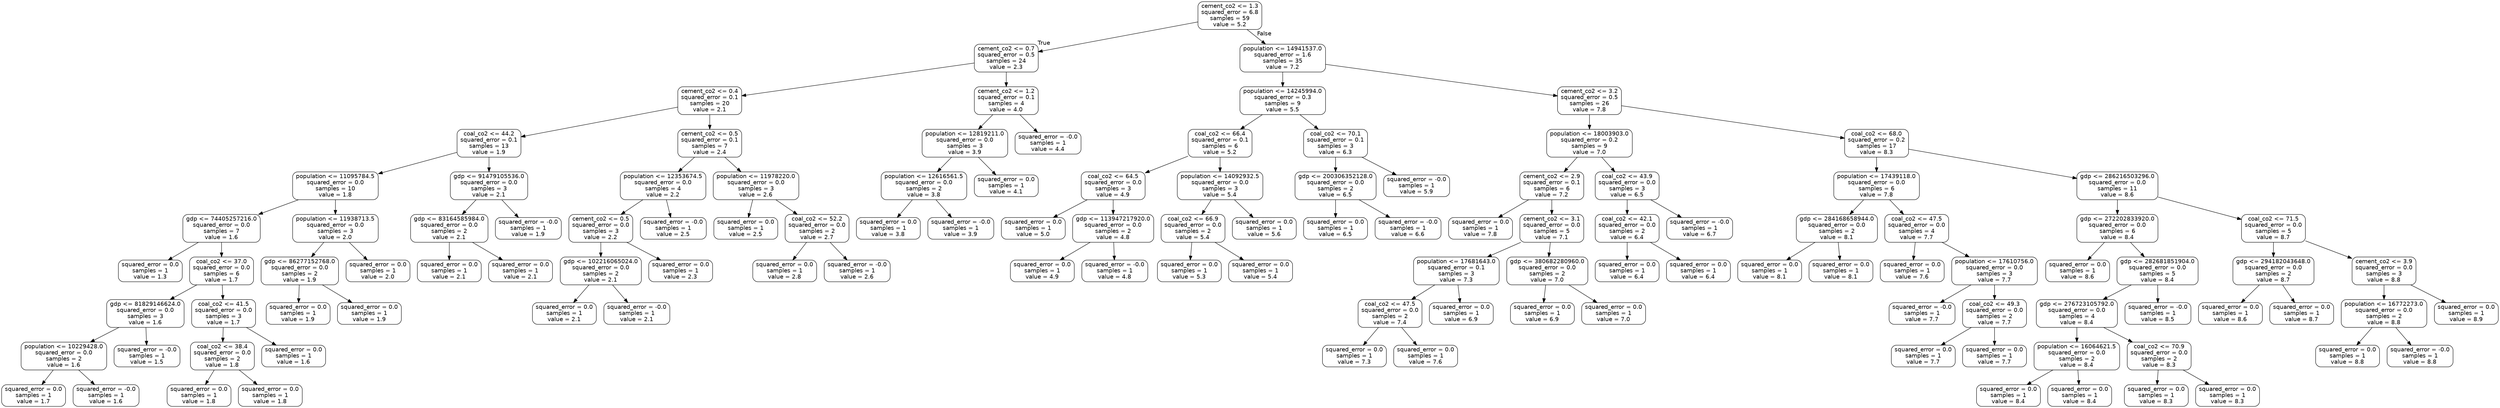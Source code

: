 digraph Tree {
node [shape=box, style="rounded", color="black", fontname="helvetica"] ;
edge [fontname="helvetica"] ;
0 [label="cement_co2 <= 1.3\nsquared_error = 6.8\nsamples = 59\nvalue = 5.2"] ;
1 [label="cement_co2 <= 0.7\nsquared_error = 0.5\nsamples = 24\nvalue = 2.3"] ;
0 -> 1 [labeldistance=2.5, labelangle=45, headlabel="True"] ;
2 [label="cement_co2 <= 0.4\nsquared_error = 0.1\nsamples = 20\nvalue = 2.1"] ;
1 -> 2 ;
3 [label="coal_co2 <= 44.2\nsquared_error = 0.1\nsamples = 13\nvalue = 1.9"] ;
2 -> 3 ;
4 [label="population <= 11095784.5\nsquared_error = 0.0\nsamples = 10\nvalue = 1.8"] ;
3 -> 4 ;
5 [label="gdp <= 74405257216.0\nsquared_error = 0.0\nsamples = 7\nvalue = 1.6"] ;
4 -> 5 ;
6 [label="squared_error = 0.0\nsamples = 1\nvalue = 1.3"] ;
5 -> 6 ;
7 [label="coal_co2 <= 37.0\nsquared_error = 0.0\nsamples = 6\nvalue = 1.7"] ;
5 -> 7 ;
8 [label="gdp <= 81829146624.0\nsquared_error = 0.0\nsamples = 3\nvalue = 1.6"] ;
7 -> 8 ;
9 [label="population <= 10229428.0\nsquared_error = 0.0\nsamples = 2\nvalue = 1.6"] ;
8 -> 9 ;
10 [label="squared_error = 0.0\nsamples = 1\nvalue = 1.7"] ;
9 -> 10 ;
11 [label="squared_error = -0.0\nsamples = 1\nvalue = 1.6"] ;
9 -> 11 ;
12 [label="squared_error = -0.0\nsamples = 1\nvalue = 1.5"] ;
8 -> 12 ;
13 [label="coal_co2 <= 41.5\nsquared_error = 0.0\nsamples = 3\nvalue = 1.7"] ;
7 -> 13 ;
14 [label="coal_co2 <= 38.4\nsquared_error = 0.0\nsamples = 2\nvalue = 1.8"] ;
13 -> 14 ;
15 [label="squared_error = 0.0\nsamples = 1\nvalue = 1.8"] ;
14 -> 15 ;
16 [label="squared_error = 0.0\nsamples = 1\nvalue = 1.8"] ;
14 -> 16 ;
17 [label="squared_error = 0.0\nsamples = 1\nvalue = 1.6"] ;
13 -> 17 ;
18 [label="population <= 11938713.5\nsquared_error = 0.0\nsamples = 3\nvalue = 2.0"] ;
4 -> 18 ;
19 [label="gdp <= 86277152768.0\nsquared_error = 0.0\nsamples = 2\nvalue = 1.9"] ;
18 -> 19 ;
20 [label="squared_error = 0.0\nsamples = 1\nvalue = 1.9"] ;
19 -> 20 ;
21 [label="squared_error = 0.0\nsamples = 1\nvalue = 1.9"] ;
19 -> 21 ;
22 [label="squared_error = 0.0\nsamples = 1\nvalue = 2.0"] ;
18 -> 22 ;
23 [label="gdp <= 91479105536.0\nsquared_error = 0.0\nsamples = 3\nvalue = 2.1"] ;
3 -> 23 ;
24 [label="gdp <= 83164585984.0\nsquared_error = 0.0\nsamples = 2\nvalue = 2.1"] ;
23 -> 24 ;
25 [label="squared_error = 0.0\nsamples = 1\nvalue = 2.1"] ;
24 -> 25 ;
26 [label="squared_error = 0.0\nsamples = 1\nvalue = 2.1"] ;
24 -> 26 ;
27 [label="squared_error = -0.0\nsamples = 1\nvalue = 1.9"] ;
23 -> 27 ;
28 [label="cement_co2 <= 0.5\nsquared_error = 0.1\nsamples = 7\nvalue = 2.4"] ;
2 -> 28 ;
29 [label="population <= 12353674.5\nsquared_error = 0.0\nsamples = 4\nvalue = 2.2"] ;
28 -> 29 ;
30 [label="cement_co2 <= 0.5\nsquared_error = 0.0\nsamples = 3\nvalue = 2.2"] ;
29 -> 30 ;
31 [label="gdp <= 102216065024.0\nsquared_error = 0.0\nsamples = 2\nvalue = 2.1"] ;
30 -> 31 ;
32 [label="squared_error = 0.0\nsamples = 1\nvalue = 2.1"] ;
31 -> 32 ;
33 [label="squared_error = -0.0\nsamples = 1\nvalue = 2.1"] ;
31 -> 33 ;
34 [label="squared_error = 0.0\nsamples = 1\nvalue = 2.3"] ;
30 -> 34 ;
35 [label="squared_error = -0.0\nsamples = 1\nvalue = 2.5"] ;
29 -> 35 ;
36 [label="population <= 11978220.0\nsquared_error = 0.0\nsamples = 3\nvalue = 2.6"] ;
28 -> 36 ;
37 [label="squared_error = 0.0\nsamples = 1\nvalue = 2.5"] ;
36 -> 37 ;
38 [label="coal_co2 <= 52.2\nsquared_error = 0.0\nsamples = 2\nvalue = 2.7"] ;
36 -> 38 ;
39 [label="squared_error = 0.0\nsamples = 1\nvalue = 2.8"] ;
38 -> 39 ;
40 [label="squared_error = -0.0\nsamples = 1\nvalue = 2.6"] ;
38 -> 40 ;
41 [label="cement_co2 <= 1.2\nsquared_error = 0.1\nsamples = 4\nvalue = 4.0"] ;
1 -> 41 ;
42 [label="population <= 12819211.0\nsquared_error = 0.0\nsamples = 3\nvalue = 3.9"] ;
41 -> 42 ;
43 [label="population <= 12616561.5\nsquared_error = 0.0\nsamples = 2\nvalue = 3.8"] ;
42 -> 43 ;
44 [label="squared_error = 0.0\nsamples = 1\nvalue = 3.8"] ;
43 -> 44 ;
45 [label="squared_error = -0.0\nsamples = 1\nvalue = 3.9"] ;
43 -> 45 ;
46 [label="squared_error = 0.0\nsamples = 1\nvalue = 4.1"] ;
42 -> 46 ;
47 [label="squared_error = -0.0\nsamples = 1\nvalue = 4.4"] ;
41 -> 47 ;
48 [label="population <= 14941537.0\nsquared_error = 1.6\nsamples = 35\nvalue = 7.2"] ;
0 -> 48 [labeldistance=2.5, labelangle=-45, headlabel="False"] ;
49 [label="population <= 14245994.0\nsquared_error = 0.3\nsamples = 9\nvalue = 5.5"] ;
48 -> 49 ;
50 [label="coal_co2 <= 66.4\nsquared_error = 0.1\nsamples = 6\nvalue = 5.2"] ;
49 -> 50 ;
51 [label="coal_co2 <= 64.5\nsquared_error = 0.0\nsamples = 3\nvalue = 4.9"] ;
50 -> 51 ;
52 [label="squared_error = 0.0\nsamples = 1\nvalue = 5.0"] ;
51 -> 52 ;
53 [label="gdp <= 113947217920.0\nsquared_error = 0.0\nsamples = 2\nvalue = 4.8"] ;
51 -> 53 ;
54 [label="squared_error = 0.0\nsamples = 1\nvalue = 4.9"] ;
53 -> 54 ;
55 [label="squared_error = -0.0\nsamples = 1\nvalue = 4.8"] ;
53 -> 55 ;
56 [label="population <= 14092932.5\nsquared_error = 0.0\nsamples = 3\nvalue = 5.4"] ;
50 -> 56 ;
57 [label="coal_co2 <= 66.9\nsquared_error = 0.0\nsamples = 2\nvalue = 5.4"] ;
56 -> 57 ;
58 [label="squared_error = 0.0\nsamples = 1\nvalue = 5.3"] ;
57 -> 58 ;
59 [label="squared_error = 0.0\nsamples = 1\nvalue = 5.4"] ;
57 -> 59 ;
60 [label="squared_error = 0.0\nsamples = 1\nvalue = 5.6"] ;
56 -> 60 ;
61 [label="coal_co2 <= 70.1\nsquared_error = 0.1\nsamples = 3\nvalue = 6.3"] ;
49 -> 61 ;
62 [label="gdp <= 200306352128.0\nsquared_error = 0.0\nsamples = 2\nvalue = 6.5"] ;
61 -> 62 ;
63 [label="squared_error = 0.0\nsamples = 1\nvalue = 6.5"] ;
62 -> 63 ;
64 [label="squared_error = -0.0\nsamples = 1\nvalue = 6.6"] ;
62 -> 64 ;
65 [label="squared_error = -0.0\nsamples = 1\nvalue = 5.9"] ;
61 -> 65 ;
66 [label="cement_co2 <= 3.2\nsquared_error = 0.5\nsamples = 26\nvalue = 7.8"] ;
48 -> 66 ;
67 [label="population <= 18003903.0\nsquared_error = 0.2\nsamples = 9\nvalue = 7.0"] ;
66 -> 67 ;
68 [label="cement_co2 <= 2.9\nsquared_error = 0.1\nsamples = 6\nvalue = 7.2"] ;
67 -> 68 ;
69 [label="squared_error = 0.0\nsamples = 1\nvalue = 7.8"] ;
68 -> 69 ;
70 [label="cement_co2 <= 3.1\nsquared_error = 0.0\nsamples = 5\nvalue = 7.1"] ;
68 -> 70 ;
71 [label="population <= 17681643.0\nsquared_error = 0.1\nsamples = 3\nvalue = 7.3"] ;
70 -> 71 ;
72 [label="coal_co2 <= 47.5\nsquared_error = 0.0\nsamples = 2\nvalue = 7.4"] ;
71 -> 72 ;
73 [label="squared_error = 0.0\nsamples = 1\nvalue = 7.3"] ;
72 -> 73 ;
74 [label="squared_error = 0.0\nsamples = 1\nvalue = 7.6"] ;
72 -> 74 ;
75 [label="squared_error = 0.0\nsamples = 1\nvalue = 6.9"] ;
71 -> 75 ;
76 [label="gdp <= 380682280960.0\nsquared_error = 0.0\nsamples = 2\nvalue = 7.0"] ;
70 -> 76 ;
77 [label="squared_error = 0.0\nsamples = 1\nvalue = 6.9"] ;
76 -> 77 ;
78 [label="squared_error = 0.0\nsamples = 1\nvalue = 7.0"] ;
76 -> 78 ;
79 [label="coal_co2 <= 43.9\nsquared_error = 0.0\nsamples = 3\nvalue = 6.5"] ;
67 -> 79 ;
80 [label="coal_co2 <= 42.1\nsquared_error = 0.0\nsamples = 2\nvalue = 6.4"] ;
79 -> 80 ;
81 [label="squared_error = 0.0\nsamples = 1\nvalue = 6.4"] ;
80 -> 81 ;
82 [label="squared_error = 0.0\nsamples = 1\nvalue = 6.4"] ;
80 -> 82 ;
83 [label="squared_error = -0.0\nsamples = 1\nvalue = 6.7"] ;
79 -> 83 ;
84 [label="coal_co2 <= 68.0\nsquared_error = 0.2\nsamples = 17\nvalue = 8.3"] ;
66 -> 84 ;
85 [label="population <= 17439118.0\nsquared_error = 0.0\nsamples = 6\nvalue = 7.8"] ;
84 -> 85 ;
86 [label="gdp <= 284168658944.0\nsquared_error = 0.0\nsamples = 2\nvalue = 8.1"] ;
85 -> 86 ;
87 [label="squared_error = 0.0\nsamples = 1\nvalue = 8.1"] ;
86 -> 87 ;
88 [label="squared_error = 0.0\nsamples = 1\nvalue = 8.1"] ;
86 -> 88 ;
89 [label="coal_co2 <= 47.5\nsquared_error = 0.0\nsamples = 4\nvalue = 7.7"] ;
85 -> 89 ;
90 [label="squared_error = 0.0\nsamples = 1\nvalue = 7.6"] ;
89 -> 90 ;
91 [label="population <= 17610756.0\nsquared_error = 0.0\nsamples = 3\nvalue = 7.7"] ;
89 -> 91 ;
92 [label="squared_error = -0.0\nsamples = 1\nvalue = 7.7"] ;
91 -> 92 ;
93 [label="coal_co2 <= 49.3\nsquared_error = 0.0\nsamples = 2\nvalue = 7.7"] ;
91 -> 93 ;
94 [label="squared_error = 0.0\nsamples = 1\nvalue = 7.7"] ;
93 -> 94 ;
95 [label="squared_error = 0.0\nsamples = 1\nvalue = 7.7"] ;
93 -> 95 ;
96 [label="gdp <= 286216503296.0\nsquared_error = 0.0\nsamples = 11\nvalue = 8.6"] ;
84 -> 96 ;
97 [label="gdp <= 272202833920.0\nsquared_error = 0.0\nsamples = 6\nvalue = 8.4"] ;
96 -> 97 ;
98 [label="squared_error = 0.0\nsamples = 1\nvalue = 8.6"] ;
97 -> 98 ;
99 [label="gdp <= 282681851904.0\nsquared_error = 0.0\nsamples = 5\nvalue = 8.4"] ;
97 -> 99 ;
100 [label="gdp <= 276723105792.0\nsquared_error = 0.0\nsamples = 4\nvalue = 8.4"] ;
99 -> 100 ;
101 [label="population <= 16064621.5\nsquared_error = 0.0\nsamples = 2\nvalue = 8.4"] ;
100 -> 101 ;
102 [label="squared_error = 0.0\nsamples = 1\nvalue = 8.4"] ;
101 -> 102 ;
103 [label="squared_error = 0.0\nsamples = 1\nvalue = 8.4"] ;
101 -> 103 ;
104 [label="coal_co2 <= 70.9\nsquared_error = 0.0\nsamples = 2\nvalue = 8.3"] ;
100 -> 104 ;
105 [label="squared_error = 0.0\nsamples = 1\nvalue = 8.3"] ;
104 -> 105 ;
106 [label="squared_error = 0.0\nsamples = 1\nvalue = 8.3"] ;
104 -> 106 ;
107 [label="squared_error = -0.0\nsamples = 1\nvalue = 8.5"] ;
99 -> 107 ;
108 [label="coal_co2 <= 71.5\nsquared_error = 0.0\nsamples = 5\nvalue = 8.7"] ;
96 -> 108 ;
109 [label="gdp <= 294182043648.0\nsquared_error = 0.0\nsamples = 2\nvalue = 8.7"] ;
108 -> 109 ;
110 [label="squared_error = 0.0\nsamples = 1\nvalue = 8.6"] ;
109 -> 110 ;
111 [label="squared_error = 0.0\nsamples = 1\nvalue = 8.7"] ;
109 -> 111 ;
112 [label="cement_co2 <= 3.9\nsquared_error = 0.0\nsamples = 3\nvalue = 8.8"] ;
108 -> 112 ;
113 [label="population <= 16772273.0\nsquared_error = 0.0\nsamples = 2\nvalue = 8.8"] ;
112 -> 113 ;
114 [label="squared_error = 0.0\nsamples = 1\nvalue = 8.8"] ;
113 -> 114 ;
115 [label="squared_error = -0.0\nsamples = 1\nvalue = 8.8"] ;
113 -> 115 ;
116 [label="squared_error = 0.0\nsamples = 1\nvalue = 8.9"] ;
112 -> 116 ;
}